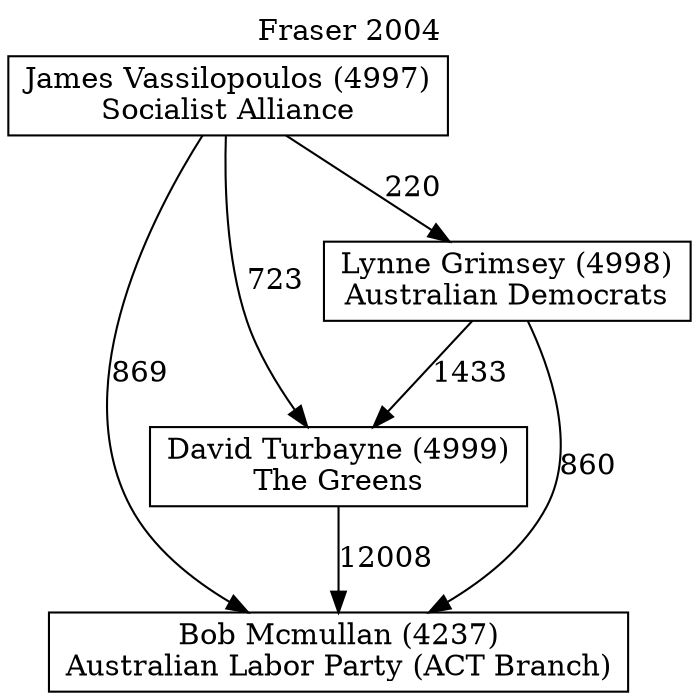 // House preference flow
digraph "Bob Mcmullan (4237)_Fraser_2004" {
	graph [label="Fraser 2004" labelloc=t mclimit=10]
	node [shape=box]
	"Bob Mcmullan (4237)" [label="Bob Mcmullan (4237)
Australian Labor Party (ACT Branch)"]
	"David Turbayne (4999)" [label="David Turbayne (4999)
The Greens"]
	"Lynne Grimsey (4998)" [label="Lynne Grimsey (4998)
Australian Democrats"]
	"James Vassilopoulos (4997)" [label="James Vassilopoulos (4997)
Socialist Alliance"]
	"David Turbayne (4999)" -> "Bob Mcmullan (4237)" [label=12008]
	"Lynne Grimsey (4998)" -> "David Turbayne (4999)" [label=1433]
	"James Vassilopoulos (4997)" -> "Lynne Grimsey (4998)" [label=220]
	"Lynne Grimsey (4998)" -> "Bob Mcmullan (4237)" [label=860]
	"James Vassilopoulos (4997)" -> "Bob Mcmullan (4237)" [label=869]
	"James Vassilopoulos (4997)" -> "David Turbayne (4999)" [label=723]
}
